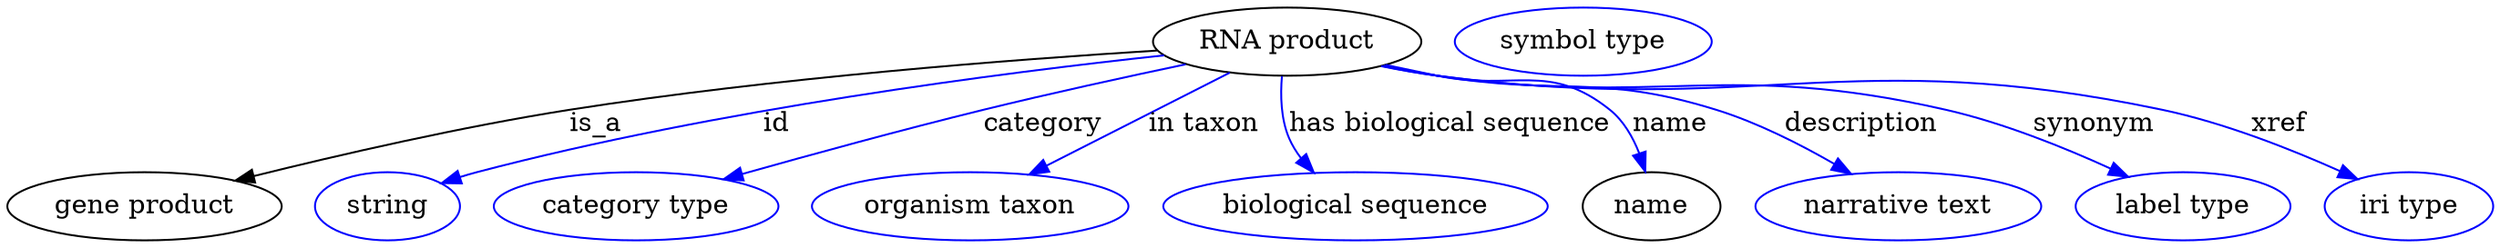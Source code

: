 digraph {
	graph [bb="0,0,1066.9,123"];
	node [label="\N"];
	"RNA product"	 [height=0.5,
		label="RNA product",
		pos="550.54,105",
		width=1.6249];
	"gene product"	 [height=0.5,
		pos="56.545,18",
		width=1.5707];
	"RNA product" -> "gene product"	 [label=is_a,
		lp="252.54,61.5",
		pos="e,99.198,29.823 493.48,100.97 431.16,95.964 328.62,85.943 241.54,69 187.25,58.436 174.87,50.714 121.54,36 117.48,34.879 113.28,33.717 \
109.05,32.548"];
	id	 [color=blue,
		height=0.5,
		label=string,
		pos="161.54,18",
		width=0.84854];
	"RNA product" -> id	 [color=blue,
		label=id,
		lp="330.04,61.5",
		pos="e,185.32,29.72 496.02,98.302 426.47,88.837 303.03,68.929 201.54,36 199.28,35.266 196.98,34.444 194.68,33.565",
		style=solid];
	category	 [color=blue,
		height=0.5,
		label="category type",
		pos="268.54,18",
		width=1.6249];
	"RNA product" -> category	 [color=blue,
		label=category,
		lp="445.04,61.5",
		pos="e,307.36,31.531 506.21,93.21 481.25,86.427 449.56,77.572 421.54,69 386.43,58.253 347.13,45.13 317.15,34.887",
		style=solid];
	"in taxon"	 [color=blue,
		height=0.5,
		label="organism taxon",
		pos="410.54,18",
		width=1.8234];
	"RNA product" -> "in taxon"	 [color=blue,
		label="in taxon",
		lp="512.04,61.5",
		pos="e,437.36,34.666 524.54,88.84 502.43,75.098 470.46,55.233 446,40.034",
		style=solid];
	"has biological sequence"	 [color=blue,
		height=0.5,
		label="biological sequence",
		pos="574.54,18",
		width=2.2387];
	"RNA product" -> "has biological sequence"	 [color=blue,
		label="has biological sequence",
		lp="616.54,61.5",
		pos="e,560.27,36.092 548.53,86.688 548.03,76.804 548.36,64.51 551.54,54 552.46,50.974 553.71,47.958 555.16,45.032",
		style=solid];
	name	 [height=0.5,
		pos="703.54,18",
		width=0.84854];
	"RNA product" -> name	 [color=blue,
		label=name,
		lp="708.04,61.5",
		pos="e,699.96,35.931 594.86,93.059 632.53,82.873 680.68,69.752 681.54,69 688.55,62.905 693.4,54.178 696.72,45.661",
		style=solid];
	description	 [color=blue,
		height=0.5,
		label="narrative text",
		pos="809.54,18",
		width=1.6068];
	"RNA product" -> description	 [color=blue,
		label=description,
		lp="789.04,61.5",
		pos="e,787.83,34.841 593.64,92.741 601.56,90.683 609.77,88.675 617.54,87 665.97,76.56 681.17,86.419 727.54,69 745.91,62.101 764.62,50.851 \
779.53,40.671",
		style=solid];
	synonym	 [color=blue,
		height=0.5,
		label="label type",
		pos="930.54,18",
		width=1.2638];
	"RNA product" -> synonym	 [color=blue,
		label=synonym,
		lp="889.04,61.5",
		pos="e,905.6,33.057 592.83,92.44 600.97,90.362 609.48,88.424 617.54,87 708.05,71.016 734.87,93.157 823.54,69 849.2,62.011 876.22,49.085 \
896.68,37.995",
		style=solid];
	xref	 [color=blue,
		height=0.5,
		label="iri type",
		pos="1030.5,18",
		width=1.011];
	"RNA product" -> xref	 [color=blue,
		label=xref,
		lp="970.54,61.5",
		pos="e,1007,31.823 592.44,92.352 600.69,90.255 609.34,88.333 617.54,87 749.83,65.504 788.48,101.31 918.54,69 946.67,62.013 976.43,48.115 \
998.2,36.59",
		style=solid];
	"macromolecular machine_name"	 [color=blue,
		height=0.5,
		label="symbol type",
		pos="681.54,105",
		width=1.5165];
}

